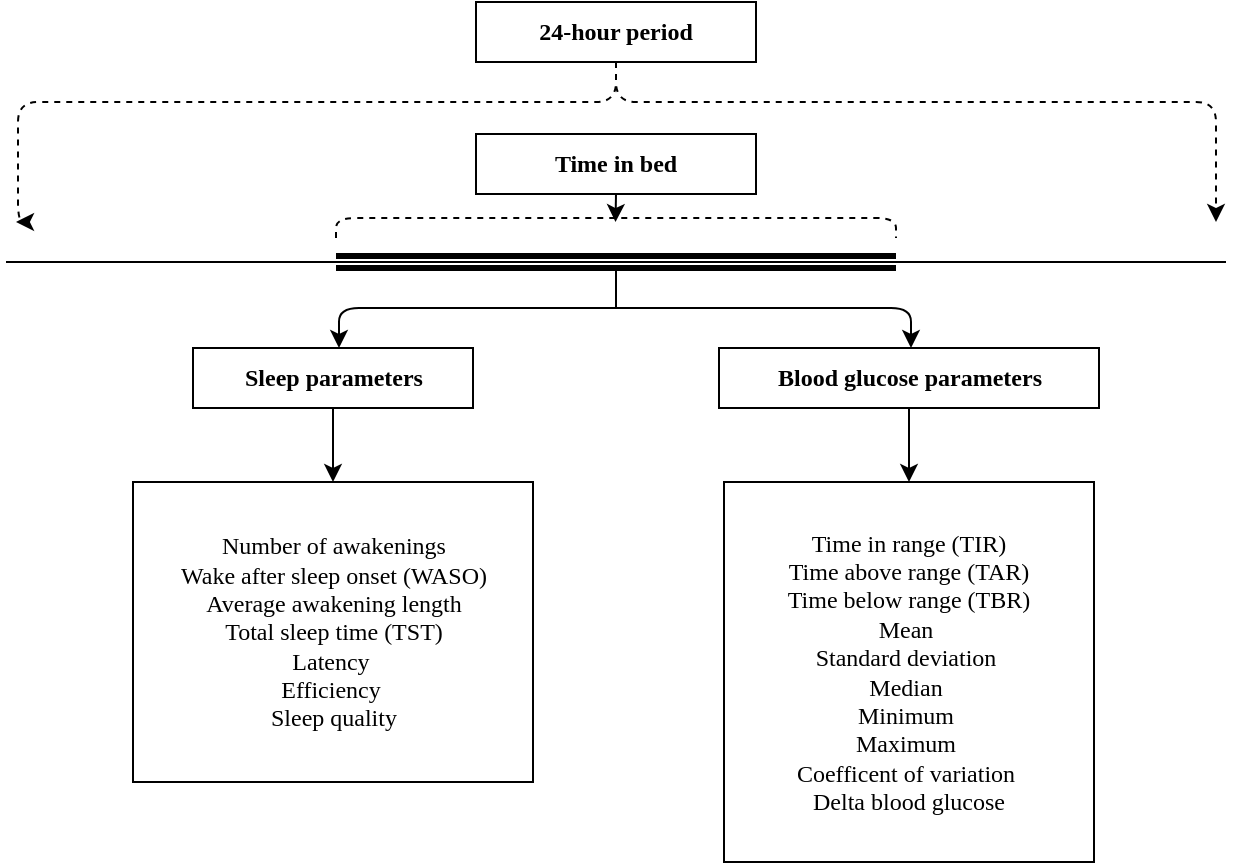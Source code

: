 <mxfile version="22.0.8" type="github">
  <diagram name="Side-1" id="8uSLxqYtJGwNJn5mJIMu">
    <mxGraphModel dx="2185" dy="755" grid="1" gridSize="10" guides="1" tooltips="1" connect="1" arrows="1" fold="1" page="1" pageScale="1" pageWidth="827" pageHeight="1169" math="0" shadow="0">
      <root>
        <mxCell id="0" />
        <mxCell id="1" parent="0" />
        <mxCell id="_zQC5bYb4mfakkWWk6qJ-2" style="edgeStyle=orthogonalEdgeStyle;rounded=1;orthogonalLoop=1;jettySize=auto;html=1;exitX=0.5;exitY=1;exitDx=0;exitDy=0;dashed=1;" edge="1" parent="1" source="4Cdd__MP1ncVrc0N2WNh-1">
          <mxGeometry relative="1" as="geometry">
            <mxPoint x="-680" y="160" as="targetPoint" />
            <Array as="points">
              <mxPoint x="-380" y="100" />
              <mxPoint x="-679" y="100" />
              <mxPoint x="-679" y="160" />
            </Array>
          </mxGeometry>
        </mxCell>
        <mxCell id="_zQC5bYb4mfakkWWk6qJ-3" style="edgeStyle=orthogonalEdgeStyle;rounded=1;orthogonalLoop=1;jettySize=auto;html=1;exitX=0.5;exitY=1;exitDx=0;exitDy=0;dashed=1;" edge="1" parent="1" source="4Cdd__MP1ncVrc0N2WNh-1">
          <mxGeometry relative="1" as="geometry">
            <mxPoint x="-80" y="160" as="targetPoint" />
            <Array as="points">
              <mxPoint x="-380" y="100" />
              <mxPoint x="-80" y="100" />
            </Array>
          </mxGeometry>
        </mxCell>
        <mxCell id="4Cdd__MP1ncVrc0N2WNh-1" value="24-hour period" style="rounded=0;whiteSpace=wrap;html=1;fontStyle=1;fontFamily=Times New Roman;" parent="1" vertex="1">
          <mxGeometry x="-450" y="50" width="140" height="30" as="geometry" />
        </mxCell>
        <mxCell id="_zQC5bYb4mfakkWWk6qJ-5" style="edgeStyle=orthogonalEdgeStyle;rounded=0;orthogonalLoop=1;jettySize=auto;html=1;exitX=0.5;exitY=1;exitDx=0;exitDy=0;" edge="1" parent="1" source="4Cdd__MP1ncVrc0N2WNh-2">
          <mxGeometry relative="1" as="geometry">
            <mxPoint x="-380.238" y="160" as="targetPoint" />
          </mxGeometry>
        </mxCell>
        <mxCell id="4Cdd__MP1ncVrc0N2WNh-2" value="Time in bed" style="rounded=0;whiteSpace=wrap;html=1;fontStyle=1;fontFamily=Times New Roman;" parent="1" vertex="1">
          <mxGeometry x="-450" y="116" width="140" height="30" as="geometry" />
        </mxCell>
        <mxCell id="4Cdd__MP1ncVrc0N2WNh-19" value="" style="edgeStyle=orthogonalEdgeStyle;rounded=0;orthogonalLoop=1;jettySize=auto;html=1;" parent="1" source="4Cdd__MP1ncVrc0N2WNh-3" target="4Cdd__MP1ncVrc0N2WNh-12" edge="1">
          <mxGeometry relative="1" as="geometry" />
        </mxCell>
        <mxCell id="4Cdd__MP1ncVrc0N2WNh-3" value="Sleep parameters" style="rounded=0;whiteSpace=wrap;html=1;fontStyle=1;fontFamily=Times New Roman;" parent="1" vertex="1">
          <mxGeometry x="-591.5" y="223" width="140" height="30" as="geometry" />
        </mxCell>
        <mxCell id="4Cdd__MP1ncVrc0N2WNh-18" value="" style="edgeStyle=orthogonalEdgeStyle;rounded=0;orthogonalLoop=1;jettySize=auto;html=1;" parent="1" source="4Cdd__MP1ncVrc0N2WNh-4" target="4Cdd__MP1ncVrc0N2WNh-14" edge="1">
          <mxGeometry relative="1" as="geometry" />
        </mxCell>
        <mxCell id="4Cdd__MP1ncVrc0N2WNh-4" value="Blood glucose parameters" style="rounded=0;whiteSpace=wrap;html=1;fontStyle=1;fontFamily=Times New Roman;" parent="1" vertex="1">
          <mxGeometry x="-328.5" y="223" width="190" height="30" as="geometry" />
        </mxCell>
        <mxCell id="4Cdd__MP1ncVrc0N2WNh-10" value="" style="endArrow=none;html=1;rounded=0;" parent="1" edge="1">
          <mxGeometry width="50" height="50" relative="1" as="geometry">
            <mxPoint x="-685" y="180" as="sourcePoint" />
            <mxPoint x="-75" y="180" as="targetPoint" />
            <Array as="points" />
          </mxGeometry>
        </mxCell>
        <mxCell id="4Cdd__MP1ncVrc0N2WNh-11" value="" style="shape=link;html=1;rounded=0;strokeWidth=3;strokeColor=#000000;" parent="1" edge="1">
          <mxGeometry width="100" relative="1" as="geometry">
            <mxPoint x="-520" y="180" as="sourcePoint" />
            <mxPoint x="-240" y="180" as="targetPoint" />
          </mxGeometry>
        </mxCell>
        <mxCell id="4Cdd__MP1ncVrc0N2WNh-12" value="&lt;font face=&quot;Times New Roman&quot;&gt;Number of awakenings&lt;br&gt;Wake after sleep onset (WASO)&lt;br&gt;Average awakening length&lt;br&gt;Total sleep time (TST)&lt;br&gt;Latency&amp;nbsp;&lt;br&gt;Efficiency&amp;nbsp;&lt;br&gt;Sleep quality&lt;br&gt;&lt;/font&gt;" style="rounded=0;whiteSpace=wrap;html=1;" parent="1" vertex="1">
          <mxGeometry x="-621.5" y="290" width="200" height="150" as="geometry" />
        </mxCell>
        <mxCell id="4Cdd__MP1ncVrc0N2WNh-14" value="&lt;font face=&quot;Times New Roman&quot;&gt;Time in range (TIR)&lt;br&gt;Time above range (TAR)&lt;br&gt;Time below range (TBR)&lt;br&gt;Mean&amp;nbsp;&lt;br&gt;Standard deviation&amp;nbsp;&lt;br&gt;Median&amp;nbsp;&lt;br&gt;Minimum&amp;nbsp;&lt;br&gt;Maximum&amp;nbsp;&lt;br&gt;Coefficent of variation&amp;nbsp;&lt;br&gt;Delta blood glucose&lt;br&gt;&lt;/font&gt;" style="rounded=0;whiteSpace=wrap;html=1;" parent="1" vertex="1">
          <mxGeometry x="-326" y="290" width="185" height="190" as="geometry" />
        </mxCell>
        <mxCell id="4Cdd__MP1ncVrc0N2WNh-21" value="" style="endArrow=none;dashed=1;html=1;rounded=1;" parent="1" edge="1">
          <mxGeometry width="50" height="50" relative="1" as="geometry">
            <mxPoint x="-520" y="168" as="sourcePoint" />
            <mxPoint x="-240" y="168" as="targetPoint" />
            <Array as="points">
              <mxPoint x="-520" y="158" />
              <mxPoint x="-240" y="158" />
            </Array>
          </mxGeometry>
        </mxCell>
        <mxCell id="4Cdd__MP1ncVrc0N2WNh-29" value="" style="endArrow=classic;html=1;rounded=1;" parent="1" edge="1">
          <mxGeometry width="50" height="50" relative="1" as="geometry">
            <mxPoint x="-392.5" y="203" as="sourcePoint" />
            <mxPoint x="-232.5" y="223" as="targetPoint" />
            <Array as="points">
              <mxPoint x="-232.5" y="203" />
            </Array>
          </mxGeometry>
        </mxCell>
        <mxCell id="4Cdd__MP1ncVrc0N2WNh-30" value="" style="endArrow=classic;html=1;rounded=1;" parent="1" edge="1">
          <mxGeometry width="50" height="50" relative="1" as="geometry">
            <mxPoint x="-378.5" y="203" as="sourcePoint" />
            <mxPoint x="-518.5" y="223" as="targetPoint" />
            <Array as="points">
              <mxPoint x="-518.5" y="203" />
            </Array>
          </mxGeometry>
        </mxCell>
        <mxCell id="4Cdd__MP1ncVrc0N2WNh-33" value="" style="line;strokeWidth=1;direction=south;html=1;" parent="1" vertex="1">
          <mxGeometry x="-385" y="183" width="10" height="20" as="geometry" />
        </mxCell>
      </root>
    </mxGraphModel>
  </diagram>
</mxfile>
